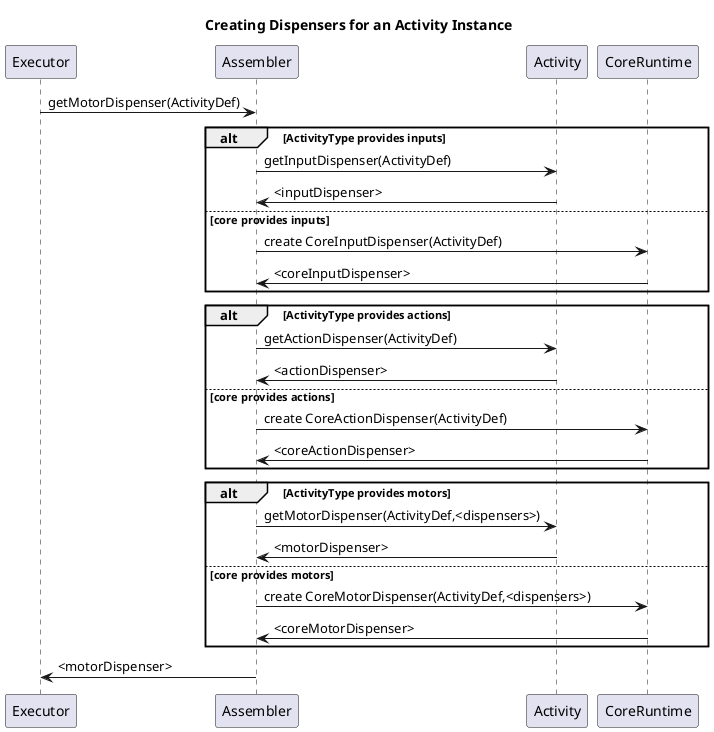 @startuml
title Creating Dispensers for an Activity Instance

Executor -> Assembler: getMotorDispenser(ActivityDef)

alt ActivityType provides inputs
 Assembler -> Activity : getInputDispenser(ActivityDef)
 Assembler <- Activity : <inputDispenser>
else core provides inputs
 Assembler -> CoreRuntime : create CoreInputDispenser(ActivityDef)
 Assembler <- CoreRuntime : <coreInputDispenser>
end

alt ActivityType provides actions
 Assembler -> Activity : getActionDispenser(ActivityDef)
 Assembler <- Activity : <actionDispenser>
else core provides actions
 Assembler -> CoreRuntime : create CoreActionDispenser(ActivityDef)
 Assembler <- CoreRuntime : <coreActionDispenser>
end

alt ActivityType provides motors
 Assembler -> Activity : getMotorDispenser(ActivityDef,<dispensers>)
 Assembler <- Activity : <motorDispenser>
else core provides motors
 Assembler -> CoreRuntime : create CoreMotorDispenser(ActivityDef,<dispensers>)
 Assembler <- CoreRuntime : <coreMotorDispenser>
end

Executor <- Assembler: <motorDispenser>

@enduml